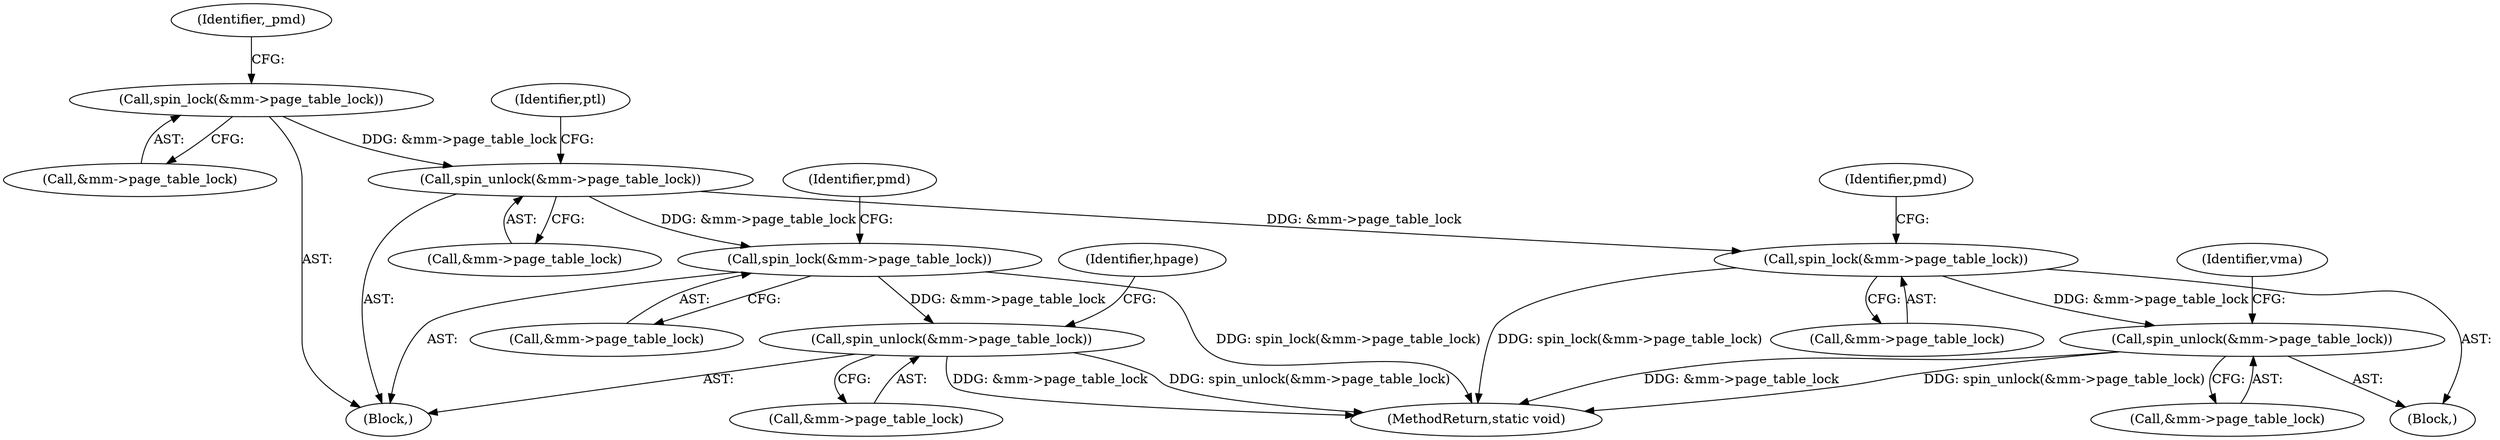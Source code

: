 digraph "0_linux_78f11a255749d09025f54d4e2df4fbcb031530e2@pointer" {
"1000301" [label="(Call,spin_unlock(&mm->page_table_lock))"];
"1000290" [label="(Call,spin_lock(&mm->page_table_lock))"];
"1000323" [label="(Call,spin_lock(&mm->page_table_lock))"];
"1000338" [label="(Call,spin_unlock(&mm->page_table_lock))"];
"1000394" [label="(Call,spin_lock(&mm->page_table_lock))"];
"1000424" [label="(Call,spin_unlock(&mm->page_table_lock))"];
"1000324" [label="(Call,&mm->page_table_lock)"];
"1000307" [label="(Identifier,ptl)"];
"1000395" [label="(Call,&mm->page_table_lock)"];
"1000394" [label="(Call,spin_lock(&mm->page_table_lock))"];
"1000302" [label="(Call,&mm->page_table_lock)"];
"1000291" [label="(Call,&mm->page_table_lock)"];
"1000332" [label="(Identifier,pmd)"];
"1000115" [label="(Block,)"];
"1000425" [label="(Call,&mm->page_table_lock)"];
"1000431" [label="(Identifier,hpage)"];
"1000323" [label="(Call,spin_lock(&mm->page_table_lock))"];
"1000424" [label="(Call,spin_unlock(&mm->page_table_lock))"];
"1000320" [label="(Block,)"];
"1000301" [label="(Call,spin_unlock(&mm->page_table_lock))"];
"1000345" [label="(Identifier,vma)"];
"1000339" [label="(Call,&mm->page_table_lock)"];
"1000403" [label="(Identifier,pmd)"];
"1000296" [label="(Identifier,_pmd)"];
"1000338" [label="(Call,spin_unlock(&mm->page_table_lock))"];
"1000448" [label="(MethodReturn,static void)"];
"1000290" [label="(Call,spin_lock(&mm->page_table_lock))"];
"1000301" -> "1000115"  [label="AST: "];
"1000301" -> "1000302"  [label="CFG: "];
"1000302" -> "1000301"  [label="AST: "];
"1000307" -> "1000301"  [label="CFG: "];
"1000290" -> "1000301"  [label="DDG: &mm->page_table_lock"];
"1000301" -> "1000323"  [label="DDG: &mm->page_table_lock"];
"1000301" -> "1000394"  [label="DDG: &mm->page_table_lock"];
"1000290" -> "1000115"  [label="AST: "];
"1000290" -> "1000291"  [label="CFG: "];
"1000291" -> "1000290"  [label="AST: "];
"1000296" -> "1000290"  [label="CFG: "];
"1000323" -> "1000320"  [label="AST: "];
"1000323" -> "1000324"  [label="CFG: "];
"1000324" -> "1000323"  [label="AST: "];
"1000332" -> "1000323"  [label="CFG: "];
"1000323" -> "1000448"  [label="DDG: spin_lock(&mm->page_table_lock)"];
"1000323" -> "1000338"  [label="DDG: &mm->page_table_lock"];
"1000338" -> "1000320"  [label="AST: "];
"1000338" -> "1000339"  [label="CFG: "];
"1000339" -> "1000338"  [label="AST: "];
"1000345" -> "1000338"  [label="CFG: "];
"1000338" -> "1000448"  [label="DDG: &mm->page_table_lock"];
"1000338" -> "1000448"  [label="DDG: spin_unlock(&mm->page_table_lock)"];
"1000394" -> "1000115"  [label="AST: "];
"1000394" -> "1000395"  [label="CFG: "];
"1000395" -> "1000394"  [label="AST: "];
"1000403" -> "1000394"  [label="CFG: "];
"1000394" -> "1000448"  [label="DDG: spin_lock(&mm->page_table_lock)"];
"1000394" -> "1000424"  [label="DDG: &mm->page_table_lock"];
"1000424" -> "1000115"  [label="AST: "];
"1000424" -> "1000425"  [label="CFG: "];
"1000425" -> "1000424"  [label="AST: "];
"1000431" -> "1000424"  [label="CFG: "];
"1000424" -> "1000448"  [label="DDG: &mm->page_table_lock"];
"1000424" -> "1000448"  [label="DDG: spin_unlock(&mm->page_table_lock)"];
}
